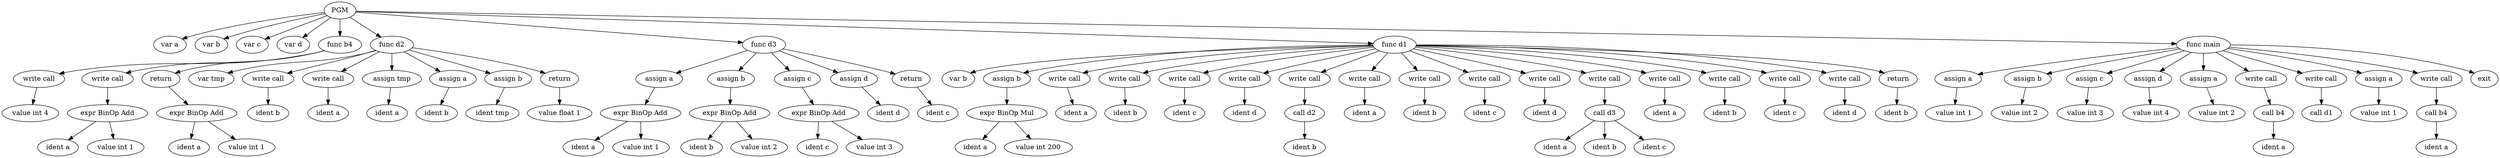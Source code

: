 digraph ast {
0[label = PGM, shape = ellipse]
1[label = "var a", shape = ellipse]
0 -> 1
2[label = "var b", shape = ellipse]
0 -> 2
3[label = "var c", shape = ellipse]
0 -> 3
4[label = "var d", shape = ellipse]
0 -> 4
5[label = "func b4", shape = ellipse]
0 -> 5
6[label = "write call", shape = ellipse]
5 -> 6
7[label = "value int 4", shape = ellipse]
6 -> 7
8[label = "write call", shape = ellipse]
5 -> 8
9[label = "expr BinOp Add", shape = ellipse]
8 -> 9
10[label = "ident a", shape = ellipse]
9 -> 10
11[label = "value int 1", shape = ellipse]
9 -> 11
12[label = "return", shape = ellipse]
5 -> 12
13[label = "expr BinOp Add", shape = ellipse]
12 -> 13
14[label = "ident a", shape = ellipse]
13 -> 14
15[label = "value int 1", shape = ellipse]
13 -> 15
16[label = "func d2", shape = ellipse]
0 -> 16
17[label = "var tmp", shape = ellipse]
16 -> 17
18[label = "write call", shape = ellipse]
16 -> 18
19[label = "ident b", shape = ellipse]
18 -> 19
20[label = "write call", shape = ellipse]
16 -> 20
21[label = "ident a", shape = ellipse]
20 -> 21
22[label = "assign tmp", shape = ellipse]
16 -> 22
23[label = "ident a", shape = ellipse]
22 -> 23
24[label = "assign a", shape = ellipse]
16 -> 24
25[label = "ident b", shape = ellipse]
24 -> 25
26[label = "assign b", shape = ellipse]
16 -> 26
27[label = "ident tmp", shape = ellipse]
26 -> 27
28[label = "return", shape = ellipse]
16 -> 28
29[label = "value float 1", shape = ellipse]
28 -> 29
30[label = "func d3", shape = ellipse]
0 -> 30
31[label = "assign a", shape = ellipse]
30 -> 31
32[label = "expr BinOp Add", shape = ellipse]
31 -> 32
33[label = "ident a", shape = ellipse]
32 -> 33
34[label = "value int 1", shape = ellipse]
32 -> 34
35[label = "assign b", shape = ellipse]
30 -> 35
36[label = "expr BinOp Add", shape = ellipse]
35 -> 36
37[label = "ident b", shape = ellipse]
36 -> 37
38[label = "value int 2", shape = ellipse]
36 -> 38
39[label = "assign c", shape = ellipse]
30 -> 39
40[label = "expr BinOp Add", shape = ellipse]
39 -> 40
41[label = "ident c", shape = ellipse]
40 -> 41
42[label = "value int 3", shape = ellipse]
40 -> 42
43[label = "assign d", shape = ellipse]
30 -> 43
44[label = "ident d", shape = ellipse]
43 -> 44
45[label = "return", shape = ellipse]
30 -> 45
46[label = "ident c", shape = ellipse]
45 -> 46
47[label = "func d1", shape = ellipse]
0 -> 47
48[label = "var b", shape = ellipse]
47 -> 48
49[label = "assign b", shape = ellipse]
47 -> 49
50[label = "expr BinOp Mul", shape = ellipse]
49 -> 50
51[label = "ident a", shape = ellipse]
50 -> 51
52[label = "value int 200", shape = ellipse]
50 -> 52
53[label = "write call", shape = ellipse]
47 -> 53
54[label = "ident a", shape = ellipse]
53 -> 54
55[label = "write call", shape = ellipse]
47 -> 55
56[label = "ident b", shape = ellipse]
55 -> 56
57[label = "write call", shape = ellipse]
47 -> 57
58[label = "ident c", shape = ellipse]
57 -> 58
59[label = "write call", shape = ellipse]
47 -> 59
60[label = "ident d", shape = ellipse]
59 -> 60
61[label = "write call", shape = ellipse]
47 -> 61
62[label = "call d2", shape = ellipse]
61 -> 62
63[label = "ident b", shape = ellipse]
62 -> 63
64[label = "write call", shape = ellipse]
47 -> 64
65[label = "ident a", shape = ellipse]
64 -> 65
66[label = "write call", shape = ellipse]
47 -> 66
67[label = "ident b", shape = ellipse]
66 -> 67
68[label = "write call", shape = ellipse]
47 -> 68
69[label = "ident c", shape = ellipse]
68 -> 69
70[label = "write call", shape = ellipse]
47 -> 70
71[label = "ident d", shape = ellipse]
70 -> 71
72[label = "write call", shape = ellipse]
47 -> 72
73[label = "call d3", shape = ellipse]
72 -> 73
74[label = "ident a", shape = ellipse]
73 -> 74
75[label = "ident b", shape = ellipse]
73 -> 75
76[label = "ident c", shape = ellipse]
73 -> 76
77[label = "write call", shape = ellipse]
47 -> 77
78[label = "ident a", shape = ellipse]
77 -> 78
79[label = "write call", shape = ellipse]
47 -> 79
80[label = "ident b", shape = ellipse]
79 -> 80
81[label = "write call", shape = ellipse]
47 -> 81
82[label = "ident c", shape = ellipse]
81 -> 82
83[label = "write call", shape = ellipse]
47 -> 83
84[label = "ident d", shape = ellipse]
83 -> 84
85[label = "return", shape = ellipse]
47 -> 85
86[label = "ident b", shape = ellipse]
85 -> 86
87[label = "func main", shape = ellipse]
0 -> 87
88[label = "assign a", shape = ellipse]
87 -> 88
89[label = "value int 1", shape = ellipse]
88 -> 89
90[label = "assign b", shape = ellipse]
87 -> 90
91[label = "value int 2", shape = ellipse]
90 -> 91
92[label = "assign c", shape = ellipse]
87 -> 92
93[label = "value int 3", shape = ellipse]
92 -> 93
94[label = "assign d", shape = ellipse]
87 -> 94
95[label = "value int 4", shape = ellipse]
94 -> 95
96[label = "assign a", shape = ellipse]
87 -> 96
97[label = "value int 2", shape = ellipse]
96 -> 97
98[label = "write call", shape = ellipse]
87 -> 98
99[label = "call b4", shape = ellipse]
98 -> 99
100[label = "ident a", shape = ellipse]
99 -> 100
101[label = "write call", shape = ellipse]
87 -> 101
102[label = "call d1", shape = ellipse]
101 -> 102
103[label = "assign a", shape = ellipse]
87 -> 103
104[label = "value int 1", shape = ellipse]
103 -> 104
105[label = "write call", shape = ellipse]
87 -> 105
106[label = "call b4", shape = ellipse]
105 -> 106
107[label = "ident a", shape = ellipse]
106 -> 107
108[label = "exit", shape = ellipse]
87 -> 108
}